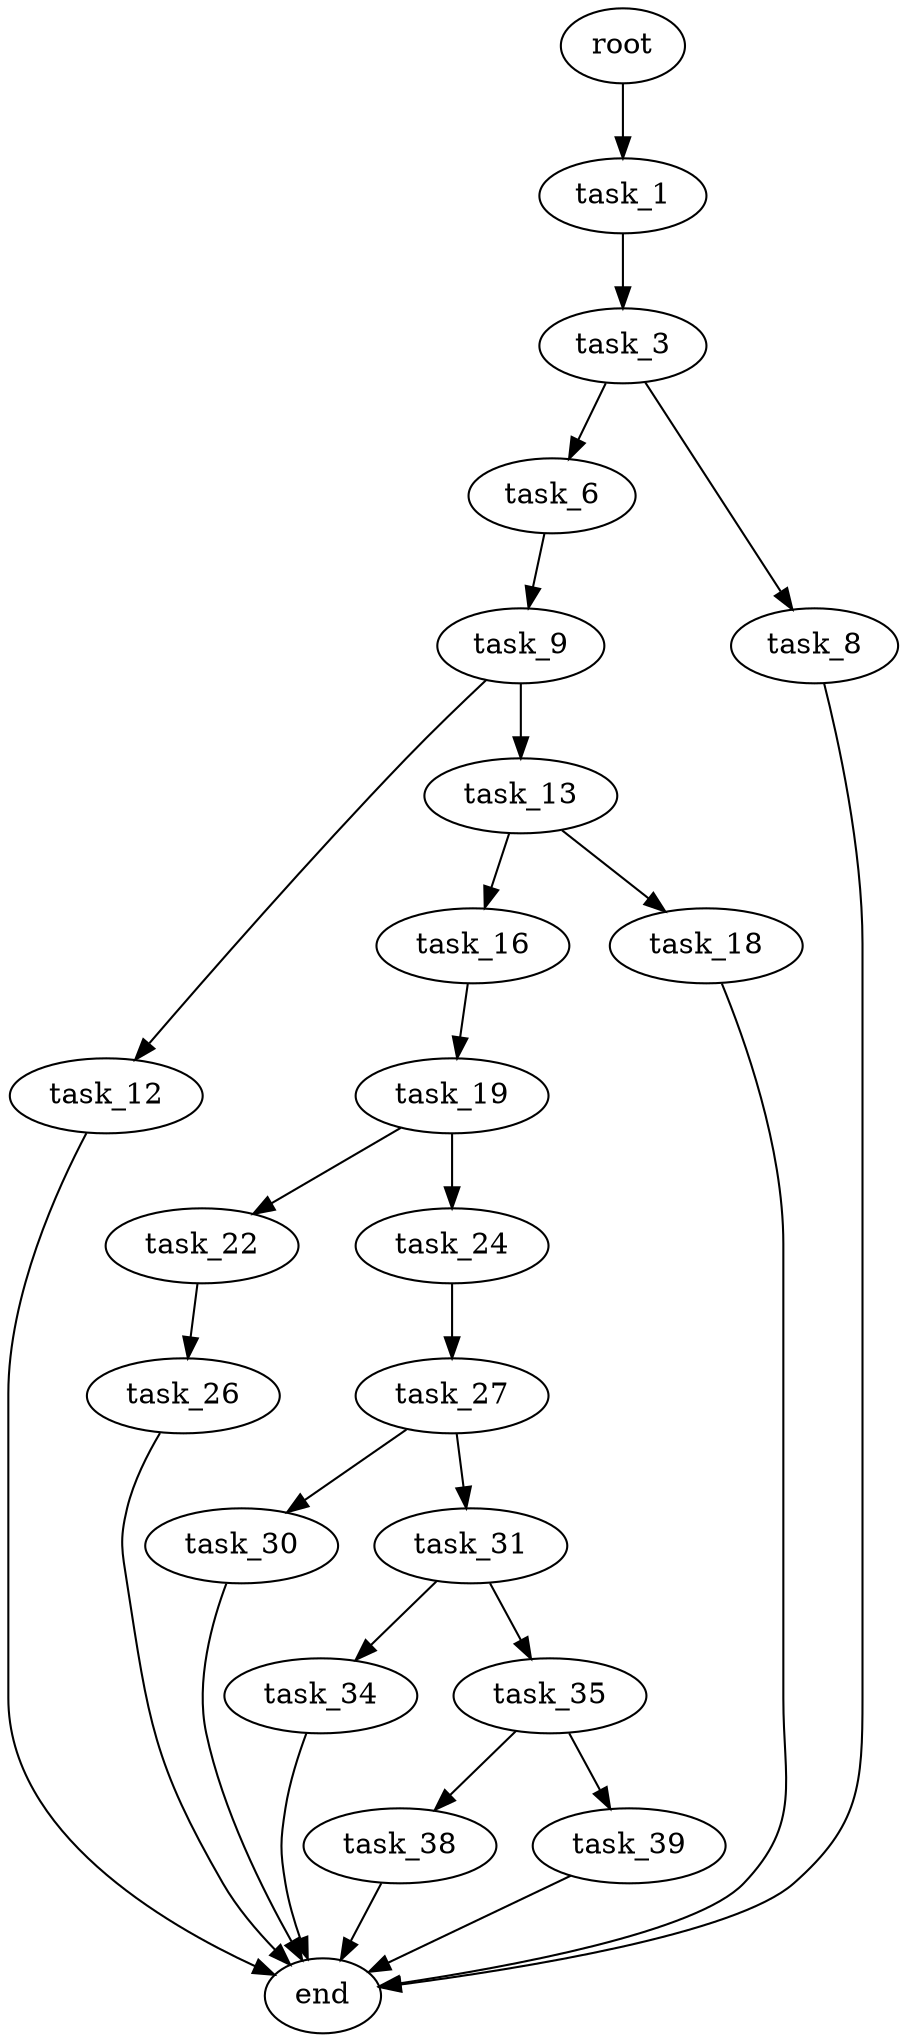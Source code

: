 digraph G {
  root [size="0.000000"];
  task_1 [size="12689551699.000000"];
  task_3 [size="12189699402.000000"];
  task_6 [size="8589934592.000000"];
  task_8 [size="208152434045.000000"];
  task_9 [size="169030222692.000000"];
  task_12 [size="686043782.000000"];
  task_13 [size="134217728000.000000"];
  task_16 [size="1956213948.000000"];
  task_18 [size="555636411445.000000"];
  task_19 [size="17420093894.000000"];
  task_22 [size="116238621009.000000"];
  task_24 [size="22519906183.000000"];
  task_26 [size="368293445632.000000"];
  task_27 [size="184528050228.000000"];
  task_30 [size="86006133216.000000"];
  task_31 [size="4317313343.000000"];
  task_34 [size="2116615953.000000"];
  task_35 [size="231928233984.000000"];
  task_38 [size="782757789696.000000"];
  task_39 [size="893823104192.000000"];
  end [size="0.000000"];

  root -> task_1 [size="1.000000"];
  task_1 -> task_3 [size="411041792.000000"];
  task_3 -> task_6 [size="33554432.000000"];
  task_3 -> task_8 [size="33554432.000000"];
  task_6 -> task_9 [size="33554432.000000"];
  task_8 -> end [size="1.000000"];
  task_9 -> task_12 [size="209715200.000000"];
  task_9 -> task_13 [size="209715200.000000"];
  task_12 -> end [size="1.000000"];
  task_13 -> task_16 [size="209715200.000000"];
  task_13 -> task_18 [size="209715200.000000"];
  task_16 -> task_19 [size="33554432.000000"];
  task_18 -> end [size="1.000000"];
  task_19 -> task_22 [size="679477248.000000"];
  task_19 -> task_24 [size="679477248.000000"];
  task_22 -> task_26 [size="134217728.000000"];
  task_24 -> task_27 [size="536870912.000000"];
  task_26 -> end [size="1.000000"];
  task_27 -> task_30 [size="209715200.000000"];
  task_27 -> task_31 [size="209715200.000000"];
  task_30 -> end [size="1.000000"];
  task_31 -> task_34 [size="134217728.000000"];
  task_31 -> task_35 [size="134217728.000000"];
  task_34 -> end [size="1.000000"];
  task_35 -> task_38 [size="301989888.000000"];
  task_35 -> task_39 [size="301989888.000000"];
  task_38 -> end [size="1.000000"];
  task_39 -> end [size="1.000000"];
}
